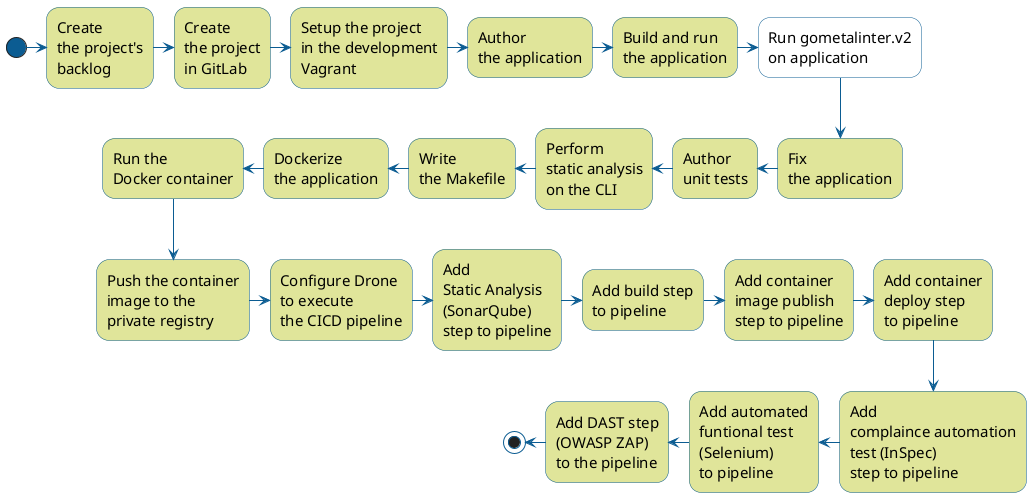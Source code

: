@startuml

skinparam shadowing false

skinparam title {
  FontStyle "Thin"
  FontSize 30
}

skinparam activity {
  BorderColor #0B5C92
  BackgroundColor #e0e59a
  FontStyle "Thin"
  FontSize 15
}

skinparam activityDiamond {
  BorderColor #0B5C92
  BackgroundColor #e0e59a
  FontStyle "Thin"
  FontSize 15
}

skinparam activityStart {
  Color #0B5C92
}

skinparam activityEnd {
  Color #0B5C92
}

skinparam arrow {
  Color #0B5C92
}

skinparam note {
  BorderColor #0B5C92
  BackgroundColor #FEFECE
  FontStyle "Thin"
  FontSize 15
}

(*) -right->”Create\nthe project's\nbacklog”
-right->"Create\nthe project\nin GitLab"
-right->"Setup the project\nin the development\nVagrant"
-right->"Author\nthe application"
-right->"Build and run\nthe application"
-right->"Run gometalinter.v2\non application" #FFFFFF
-down->"Fix\nthe application"
-left->"Author\nunit tests"
-left->"Perform\nstatic analysis\non the CLI"
-left->"Write\nthe Makefile"
-left->"Dockerize\nthe application"
-left->"Run the\nDocker container"
-down->"Push the container\nimage to the\nprivate registry"
-right->"Configure Drone\nto execute\nthe CICD pipeline"
-right->"Add\nStatic Analysis\n(SonarQube)\nstep to pipeline"
-right->"Add build step\nto pipeline" 
-right->"Add container\nimage publish\nstep to pipeline"
-right->"Add container\ndeploy step\nto pipeline"
-down->"Add\ncomplaince automation\ntest (InSpec)\nstep to pipeline"
-left->"Add automated\nfuntional test\n(Selenium)\nto pipeline"
-left->"Add DAST step\n(OWASP ZAP)\nto the pipeline"
-left-> (*)
@enduml

